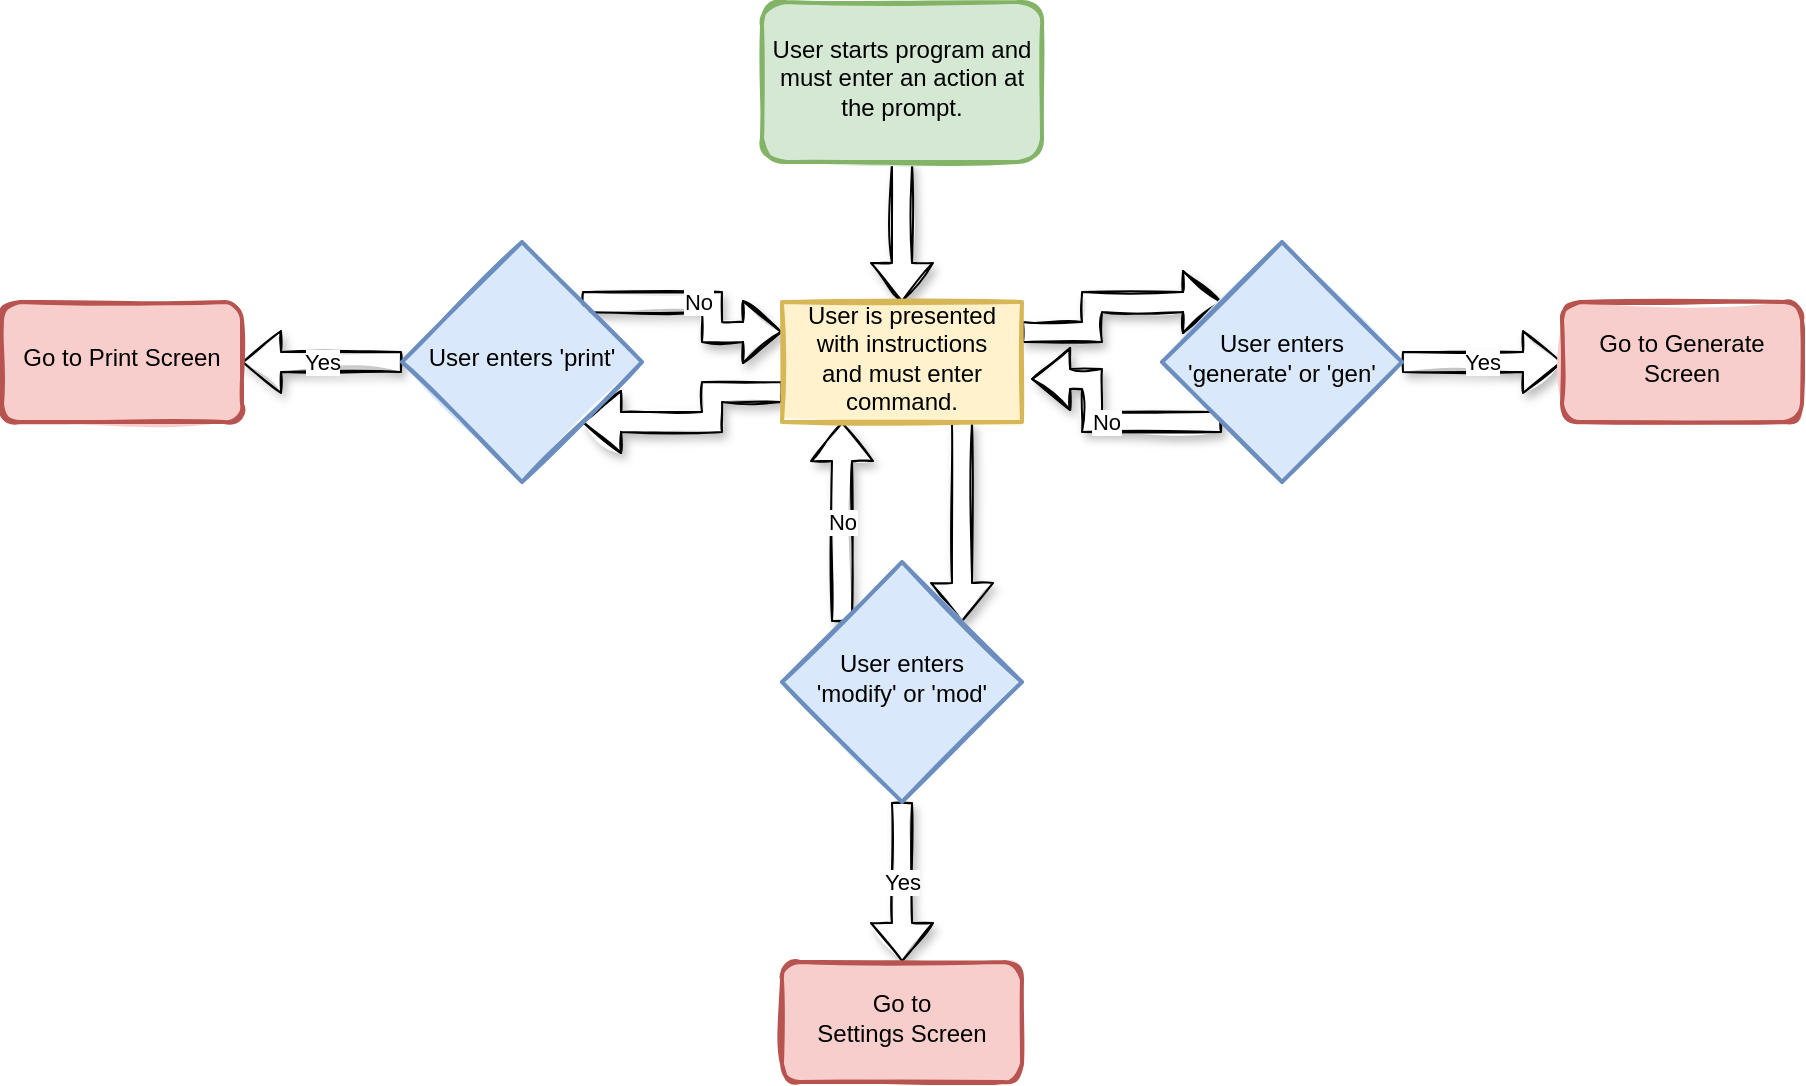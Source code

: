 <mxfile version="15.9.6" type="github">
  <diagram id="C5RBs43oDa-KdzZeNtuy" name="Page-1">
    <mxGraphModel dx="1697" dy="1795" grid="1" gridSize="10" guides="1" tooltips="1" connect="1" arrows="1" fold="1" page="1" pageScale="1" pageWidth="827" pageHeight="1169" math="0" shadow="0">
      <root>
        <mxCell id="WIyWlLk6GJQsqaUBKTNV-0" />
        <mxCell id="WIyWlLk6GJQsqaUBKTNV-1" parent="WIyWlLk6GJQsqaUBKTNV-0" />
        <mxCell id="VRP3SGInXy7LyQzZKAjs-8" style="edgeStyle=orthogonalEdgeStyle;rounded=0;orthogonalLoop=1;jettySize=auto;html=1;exitX=0;exitY=0.75;exitDx=0;exitDy=0;entryX=1;entryY=1;entryDx=0;entryDy=0;sketch=1;strokeWidth=1;shadow=1;fillColor=default;shape=flexArrow;" edge="1" parent="WIyWlLk6GJQsqaUBKTNV-1" source="VRP3SGInXy7LyQzZKAjs-16" target="WIyWlLk6GJQsqaUBKTNV-10">
          <mxGeometry relative="1" as="geometry">
            <mxPoint x="380" y="200" as="sourcePoint" />
          </mxGeometry>
        </mxCell>
        <mxCell id="VRP3SGInXy7LyQzZKAjs-10" style="edgeStyle=orthogonalEdgeStyle;rounded=0;orthogonalLoop=1;jettySize=auto;html=1;exitX=0.75;exitY=1;exitDx=0;exitDy=0;entryX=1;entryY=0;entryDx=0;entryDy=0;sketch=1;strokeWidth=1;shadow=1;fillColor=default;shape=flexArrow;" edge="1" parent="WIyWlLk6GJQsqaUBKTNV-1" source="VRP3SGInXy7LyQzZKAjs-16" target="VRP3SGInXy7LyQzZKAjs-5">
          <mxGeometry relative="1" as="geometry">
            <mxPoint x="485" y="220" as="sourcePoint" />
          </mxGeometry>
        </mxCell>
        <mxCell id="VRP3SGInXy7LyQzZKAjs-12" style="edgeStyle=orthogonalEdgeStyle;rounded=0;orthogonalLoop=1;jettySize=auto;html=1;exitX=1;exitY=0.25;exitDx=0;exitDy=0;entryX=0;entryY=0;entryDx=0;entryDy=0;sketch=1;strokeWidth=1;shadow=1;fillColor=default;shape=flexArrow;" edge="1" parent="WIyWlLk6GJQsqaUBKTNV-1" source="VRP3SGInXy7LyQzZKAjs-16" target="WIyWlLk6GJQsqaUBKTNV-6">
          <mxGeometry relative="1" as="geometry">
            <mxPoint x="520" y="160" as="sourcePoint" />
          </mxGeometry>
        </mxCell>
        <mxCell id="VRP3SGInXy7LyQzZKAjs-2" value="Yes" style="edgeStyle=orthogonalEdgeStyle;rounded=0;orthogonalLoop=1;jettySize=auto;html=1;exitX=1;exitY=0.5;exitDx=0;exitDy=0;entryX=0;entryY=0.5;entryDx=0;entryDy=0;sketch=1;strokeWidth=1;shadow=1;fillColor=default;shape=flexArrow;" edge="1" parent="WIyWlLk6GJQsqaUBKTNV-1" source="WIyWlLk6GJQsqaUBKTNV-6" target="WIyWlLk6GJQsqaUBKTNV-7">
          <mxGeometry relative="1" as="geometry" />
        </mxCell>
        <mxCell id="VRP3SGInXy7LyQzZKAjs-13" value="No" style="edgeStyle=orthogonalEdgeStyle;rounded=0;orthogonalLoop=1;jettySize=auto;html=1;exitX=0;exitY=1;exitDx=0;exitDy=0;entryX=1.038;entryY=0.642;entryDx=0;entryDy=0;entryPerimeter=0;sketch=1;strokeWidth=1;shadow=1;fillColor=default;shape=flexArrow;" edge="1" parent="WIyWlLk6GJQsqaUBKTNV-1" source="WIyWlLk6GJQsqaUBKTNV-6" target="VRP3SGInXy7LyQzZKAjs-16">
          <mxGeometry relative="1" as="geometry">
            <mxPoint x="520" y="200" as="targetPoint" />
          </mxGeometry>
        </mxCell>
        <mxCell id="WIyWlLk6GJQsqaUBKTNV-6" value="User enters &#39;generate&#39; or &#39;gen&#39;" style="rhombus;whiteSpace=wrap;html=1;shadow=0;fontFamily=Helvetica;fontSize=12;align=center;strokeWidth=2;spacing=6;spacingTop=-4;fillColor=#dae8fc;strokeColor=#6c8ebf;sketch=1;fillStyle=solid;" parent="WIyWlLk6GJQsqaUBKTNV-1" vertex="1">
          <mxGeometry x="580" y="120" width="120" height="120" as="geometry" />
        </mxCell>
        <mxCell id="WIyWlLk6GJQsqaUBKTNV-7" value="Go to Generate Screen" style="rounded=1;whiteSpace=wrap;html=1;fontSize=12;glass=0;strokeWidth=2;shadow=0;fillColor=#f8cecc;strokeColor=#b85450;spacing=6;spacingTop=-4;sketch=1;fillStyle=solid;" parent="WIyWlLk6GJQsqaUBKTNV-1" vertex="1">
          <mxGeometry x="780" y="150" width="120" height="60" as="geometry" />
        </mxCell>
        <mxCell id="VRP3SGInXy7LyQzZKAjs-7" value="Yes" style="edgeStyle=orthogonalEdgeStyle;rounded=0;orthogonalLoop=1;jettySize=auto;html=1;exitX=0;exitY=0.5;exitDx=0;exitDy=0;entryX=1;entryY=0.5;entryDx=0;entryDy=0;sketch=1;strokeWidth=1;shadow=1;fillColor=default;shape=flexArrow;" edge="1" parent="WIyWlLk6GJQsqaUBKTNV-1" source="WIyWlLk6GJQsqaUBKTNV-10" target="WIyWlLk6GJQsqaUBKTNV-12">
          <mxGeometry relative="1" as="geometry" />
        </mxCell>
        <mxCell id="VRP3SGInXy7LyQzZKAjs-9" value="No" style="edgeStyle=orthogonalEdgeStyle;rounded=0;orthogonalLoop=1;jettySize=auto;html=1;exitX=1;exitY=0;exitDx=0;exitDy=0;entryX=0;entryY=0.25;entryDx=0;entryDy=0;sketch=1;strokeWidth=1;jumpStyle=none;shadow=1;strokeColor=default;shape=flexArrow;fillColor=default;" edge="1" parent="WIyWlLk6GJQsqaUBKTNV-1" source="WIyWlLk6GJQsqaUBKTNV-10" target="VRP3SGInXy7LyQzZKAjs-16">
          <mxGeometry relative="1" as="geometry">
            <mxPoint x="380" y="160" as="targetPoint" />
          </mxGeometry>
        </mxCell>
        <mxCell id="WIyWlLk6GJQsqaUBKTNV-10" value="User enters &#39;print&#39;" style="rhombus;whiteSpace=wrap;html=1;shadow=0;fontFamily=Helvetica;fontSize=12;align=center;strokeWidth=2;spacing=6;spacingTop=-4;fillColor=#dae8fc;strokeColor=#6c8ebf;sketch=1;fillStyle=solid;" parent="WIyWlLk6GJQsqaUBKTNV-1" vertex="1">
          <mxGeometry x="200" y="120" width="120" height="120" as="geometry" />
        </mxCell>
        <mxCell id="WIyWlLk6GJQsqaUBKTNV-12" value="Go to Print Screen" style="rounded=1;whiteSpace=wrap;html=1;fontSize=12;glass=0;strokeWidth=2;shadow=0;fillColor=#f8cecc;strokeColor=#b85450;spacing=6;spacingTop=-4;sketch=1;fillStyle=solid;" parent="WIyWlLk6GJQsqaUBKTNV-1" vertex="1">
          <mxGeometry y="150" width="120" height="60" as="geometry" />
        </mxCell>
        <mxCell id="VRP3SGInXy7LyQzZKAjs-11" value="No" style="edgeStyle=orthogonalEdgeStyle;rounded=0;orthogonalLoop=1;jettySize=auto;html=1;exitX=0;exitY=0;exitDx=0;exitDy=0;entryX=0.25;entryY=1;entryDx=0;entryDy=0;sketch=1;strokeWidth=1;shadow=1;fillColor=default;shape=flexArrow;" edge="1" parent="WIyWlLk6GJQsqaUBKTNV-1" source="VRP3SGInXy7LyQzZKAjs-5" target="VRP3SGInXy7LyQzZKAjs-16">
          <mxGeometry relative="1" as="geometry">
            <mxPoint x="415" y="220" as="targetPoint" />
          </mxGeometry>
        </mxCell>
        <mxCell id="VRP3SGInXy7LyQzZKAjs-14" value="Yes" style="edgeStyle=orthogonalEdgeStyle;rounded=0;orthogonalLoop=1;jettySize=auto;html=1;exitX=0.5;exitY=1;exitDx=0;exitDy=0;entryX=0.5;entryY=0;entryDx=0;entryDy=0;sketch=1;strokeWidth=1;shadow=1;fillColor=default;shape=flexArrow;" edge="1" parent="WIyWlLk6GJQsqaUBKTNV-1" source="VRP3SGInXy7LyQzZKAjs-5" target="VRP3SGInXy7LyQzZKAjs-6">
          <mxGeometry relative="1" as="geometry" />
        </mxCell>
        <mxCell id="VRP3SGInXy7LyQzZKAjs-5" value="User enters &lt;br&gt;&#39;modify&#39; or &#39;mod&#39;" style="rhombus;whiteSpace=wrap;html=1;shadow=0;fontFamily=Helvetica;fontSize=12;align=center;strokeWidth=2;spacing=6;spacingTop=-4;fillColor=#dae8fc;strokeColor=#6c8ebf;sketch=1;fillStyle=solid;" vertex="1" parent="WIyWlLk6GJQsqaUBKTNV-1">
          <mxGeometry x="390" y="280" width="120" height="120" as="geometry" />
        </mxCell>
        <mxCell id="VRP3SGInXy7LyQzZKAjs-6" value="Go to Settings&amp;nbsp;Screen" style="rounded=1;whiteSpace=wrap;html=1;fontSize=12;glass=0;strokeWidth=2;shadow=0;fillColor=#f8cecc;strokeColor=#b85450;spacing=6;spacingTop=-4;sketch=1;fillStyle=solid;" vertex="1" parent="WIyWlLk6GJQsqaUBKTNV-1">
          <mxGeometry x="390" y="480" width="120" height="60" as="geometry" />
        </mxCell>
        <mxCell id="VRP3SGInXy7LyQzZKAjs-17" style="edgeStyle=orthogonalEdgeStyle;rounded=0;orthogonalLoop=1;jettySize=auto;html=1;exitX=0.5;exitY=1;exitDx=0;exitDy=0;entryX=0.5;entryY=0;entryDx=0;entryDy=0;sketch=1;strokeWidth=1;shadow=1;fillColor=default;shape=flexArrow;" edge="1" parent="WIyWlLk6GJQsqaUBKTNV-1" source="VRP3SGInXy7LyQzZKAjs-15" target="VRP3SGInXy7LyQzZKAjs-16">
          <mxGeometry relative="1" as="geometry" />
        </mxCell>
        <mxCell id="VRP3SGInXy7LyQzZKAjs-15" value="User starts program and must enter an action at the prompt." style="rounded=1;whiteSpace=wrap;html=1;fontSize=12;glass=0;strokeWidth=2;shadow=0;fillColor=#d5e8d4;strokeColor=#82b366;spacing=6;spacingTop=-4;sketch=1;fillStyle=solid;" vertex="1" parent="WIyWlLk6GJQsqaUBKTNV-1">
          <mxGeometry x="380" width="140" height="80" as="geometry" />
        </mxCell>
        <mxCell id="VRP3SGInXy7LyQzZKAjs-16" value="User is presented with instructions &lt;br&gt;and must enter command." style="rounded=0;whiteSpace=wrap;html=1;fillColor=#fff2cc;strokeColor=#d6b656;shadow=0;strokeWidth=2;spacing=6;spacingTop=-4;sketch=1;fillStyle=solid;" vertex="1" parent="WIyWlLk6GJQsqaUBKTNV-1">
          <mxGeometry x="390" y="150" width="120" height="60" as="geometry" />
        </mxCell>
      </root>
    </mxGraphModel>
  </diagram>
</mxfile>

